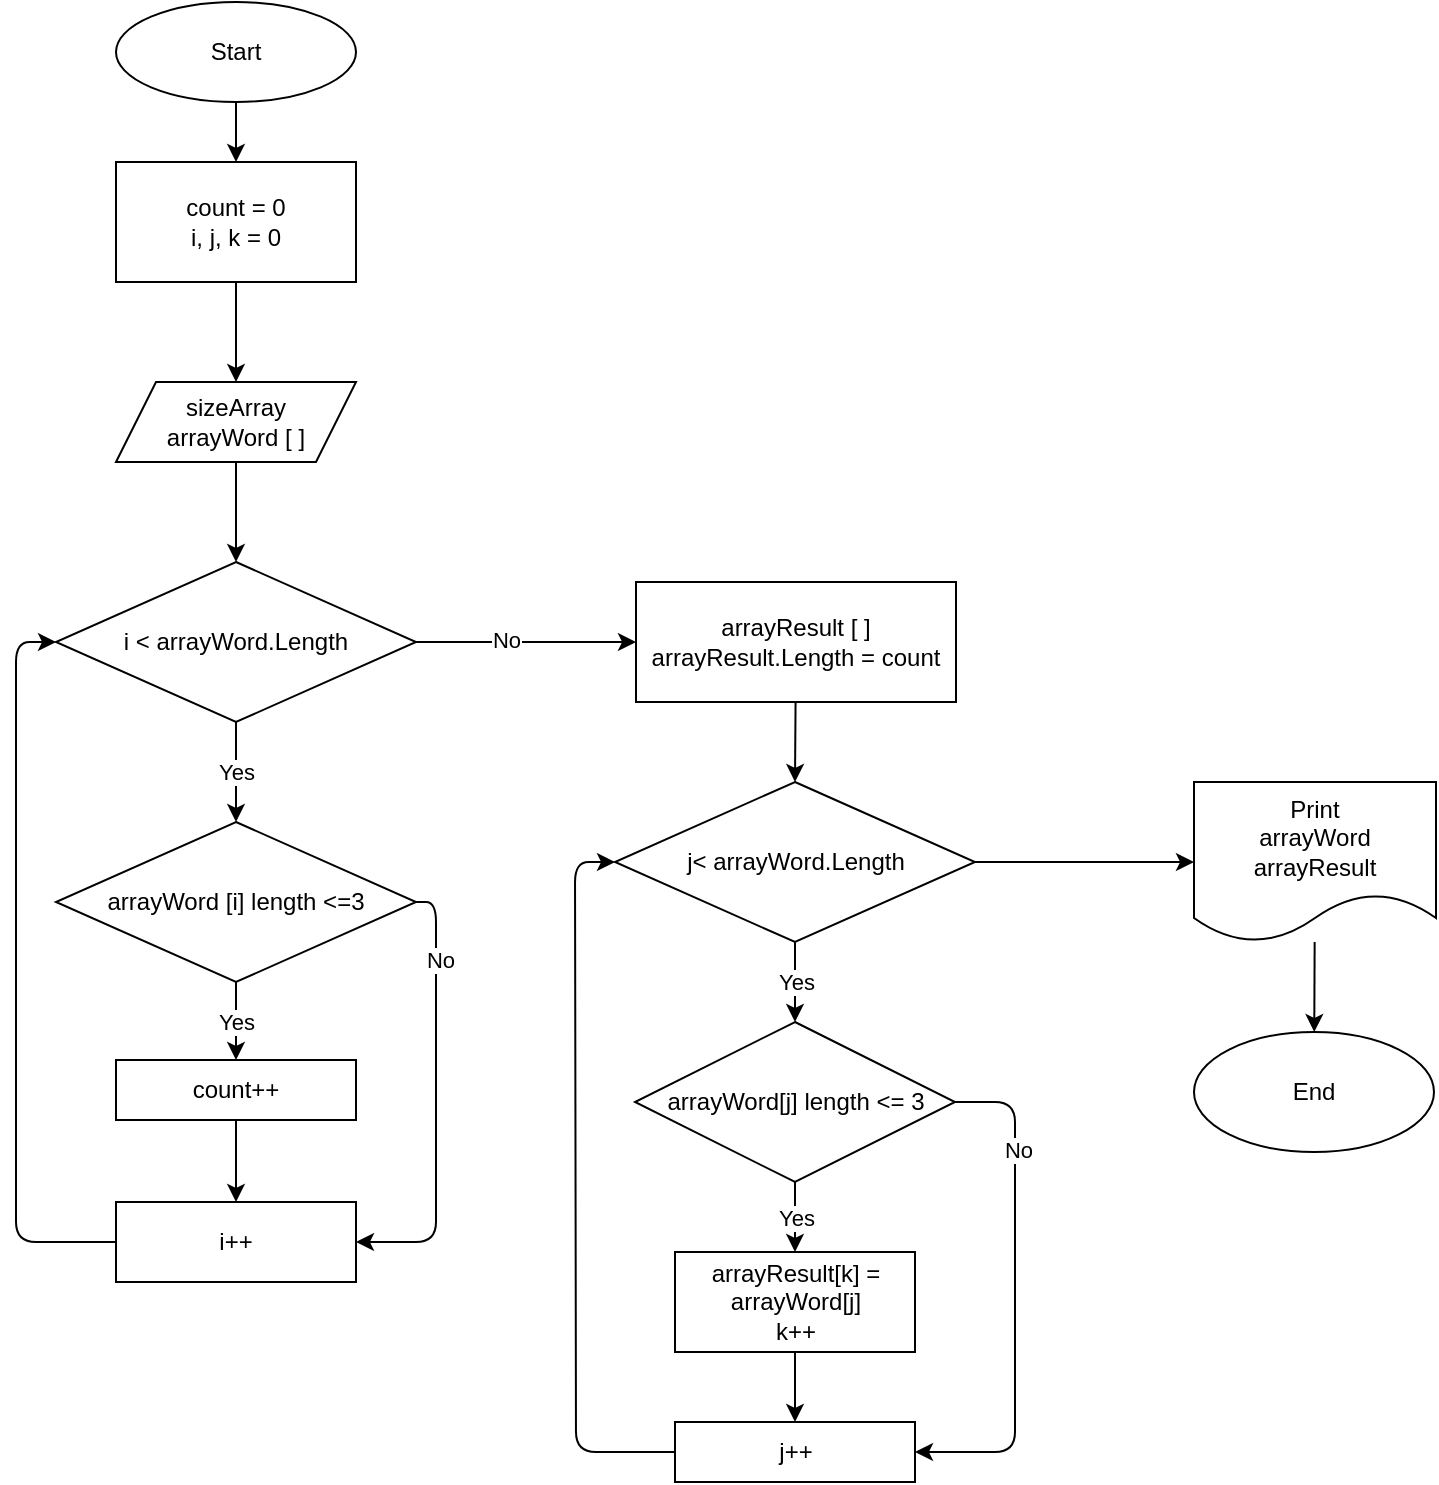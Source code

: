 <mxfile>
    <diagram id="HcOyy4xSvSospQsv1k4p" name="Страница 1">
        <mxGraphModel dx="601" dy="365" grid="1" gridSize="10" guides="1" tooltips="1" connect="1" arrows="1" fold="1" page="1" pageScale="1" pageWidth="827" pageHeight="1169" math="0" shadow="0">
            <root>
                <mxCell id="0"/>
                <mxCell id="1" parent="0"/>
                <mxCell id="4" value="" style="edgeStyle=none;html=1;" edge="1" parent="1" source="2" target="3">
                    <mxGeometry relative="1" as="geometry"/>
                </mxCell>
                <mxCell id="2" value="Start" style="ellipse;whiteSpace=wrap;html=1;" vertex="1" parent="1">
                    <mxGeometry x="90" y="40" width="120" height="50" as="geometry"/>
                </mxCell>
                <mxCell id="6" value="" style="edgeStyle=none;html=1;" edge="1" parent="1" source="3" target="5">
                    <mxGeometry relative="1" as="geometry"/>
                </mxCell>
                <mxCell id="3" value="count = 0&lt;br&gt;i, j, k = 0&lt;br&gt;" style="whiteSpace=wrap;html=1;" vertex="1" parent="1">
                    <mxGeometry x="90" y="120" width="120" height="60" as="geometry"/>
                </mxCell>
                <mxCell id="8" value="" style="edgeStyle=none;html=1;entryX=0.5;entryY=0;entryDx=0;entryDy=0;" edge="1" parent="1" source="5" target="15">
                    <mxGeometry relative="1" as="geometry"/>
                </mxCell>
                <mxCell id="5" value="sizeArray&lt;br&gt;arrayWord [ ]" style="shape=parallelogram;perimeter=parallelogramPerimeter;whiteSpace=wrap;html=1;fixedSize=1;" vertex="1" parent="1">
                    <mxGeometry x="90" y="230" width="120" height="40" as="geometry"/>
                </mxCell>
                <mxCell id="10" value="Yes" style="edgeStyle=none;html=1;" edge="1" parent="1" source="7" target="9">
                    <mxGeometry relative="1" as="geometry"/>
                </mxCell>
                <mxCell id="11" style="edgeStyle=none;html=1;exitX=0;exitY=0.5;exitDx=0;exitDy=0;entryX=0;entryY=0.5;entryDx=0;entryDy=0;strokeColor=default;" edge="1" parent="1" source="12" target="15">
                    <mxGeometry relative="1" as="geometry">
                        <Array as="points">
                            <mxPoint x="40" y="660"/>
                            <mxPoint x="40" y="584"/>
                            <mxPoint x="40" y="490"/>
                            <mxPoint x="40" y="360"/>
                        </Array>
                    </mxGeometry>
                </mxCell>
                <mxCell id="13" value="" style="edgeStyle=none;html=1;strokeColor=default;exitX=1;exitY=0.5;exitDx=0;exitDy=0;entryX=1;entryY=0.5;entryDx=0;entryDy=0;" edge="1" parent="1" source="7" target="12">
                    <mxGeometry relative="1" as="geometry">
                        <Array as="points">
                            <mxPoint x="250" y="490"/>
                            <mxPoint x="250" y="660"/>
                        </Array>
                    </mxGeometry>
                </mxCell>
                <mxCell id="32" value="No" style="edgeLabel;html=1;align=center;verticalAlign=middle;resizable=0;points=[];" vertex="1" connectable="0" parent="13">
                    <mxGeometry x="-0.648" y="2" relative="1" as="geometry">
                        <mxPoint as="offset"/>
                    </mxGeometry>
                </mxCell>
                <mxCell id="7" value="arrayWord [i] length &amp;lt;=3" style="rhombus;whiteSpace=wrap;html=1;" vertex="1" parent="1">
                    <mxGeometry x="60" y="450" width="180" height="80" as="geometry"/>
                </mxCell>
                <mxCell id="14" style="edgeStyle=none;html=1;entryX=0.5;entryY=0;entryDx=0;entryDy=0;strokeColor=default;" edge="1" parent="1" source="9" target="12">
                    <mxGeometry relative="1" as="geometry"/>
                </mxCell>
                <mxCell id="9" value="count++" style="whiteSpace=wrap;html=1;" vertex="1" parent="1">
                    <mxGeometry x="90" y="569" width="120" height="30" as="geometry"/>
                </mxCell>
                <mxCell id="12" value="i++" style="whiteSpace=wrap;html=1;" vertex="1" parent="1">
                    <mxGeometry x="90" y="640" width="120" height="40" as="geometry"/>
                </mxCell>
                <mxCell id="16" value="Yes" style="edgeStyle=none;html=1;entryX=0.5;entryY=0;entryDx=0;entryDy=0;strokeColor=default;" edge="1" parent="1" source="15" target="7">
                    <mxGeometry relative="1" as="geometry"/>
                </mxCell>
                <mxCell id="20" value="Yes" style="edgeStyle=none;html=1;strokeColor=default;" edge="1" parent="1" target="19">
                    <mxGeometry relative="1" as="geometry">
                        <mxPoint x="429.5" y="510" as="sourcePoint"/>
                    </mxGeometry>
                </mxCell>
                <mxCell id="22" value="" style="edgeStyle=none;html=1;strokeColor=default;entryX=0;entryY=0.5;entryDx=0;entryDy=0;" edge="1" parent="1" source="15" target="33">
                    <mxGeometry relative="1" as="geometry">
                        <Array as="points"/>
                    </mxGeometry>
                </mxCell>
                <mxCell id="41" value="No" style="edgeLabel;html=1;align=center;verticalAlign=middle;resizable=0;points=[];" vertex="1" connectable="0" parent="22">
                    <mxGeometry x="-0.194" y="1" relative="1" as="geometry">
                        <mxPoint as="offset"/>
                    </mxGeometry>
                </mxCell>
                <mxCell id="15" value="i &amp;lt; arrayWord.Length" style="rhombus;whiteSpace=wrap;html=1;" vertex="1" parent="1">
                    <mxGeometry x="60" y="320" width="180" height="80" as="geometry"/>
                </mxCell>
                <mxCell id="24" value="Yes" style="edgeStyle=none;html=1;strokeColor=default;" edge="1" parent="1" source="19" target="23">
                    <mxGeometry relative="1" as="geometry"/>
                </mxCell>
                <mxCell id="30" style="edgeStyle=none;html=1;exitX=1;exitY=0.5;exitDx=0;exitDy=0;entryX=1;entryY=0.5;entryDx=0;entryDy=0;strokeColor=default;" edge="1" parent="1" source="19" target="27">
                    <mxGeometry relative="1" as="geometry">
                        <Array as="points">
                            <mxPoint x="539.5" y="590"/>
                            <mxPoint x="539.5" y="765"/>
                        </Array>
                    </mxGeometry>
                </mxCell>
                <mxCell id="31" value="No" style="edgeLabel;html=1;align=center;verticalAlign=middle;resizable=0;points=[];" vertex="1" connectable="0" parent="30">
                    <mxGeometry x="-0.58" y="1" relative="1" as="geometry">
                        <mxPoint as="offset"/>
                    </mxGeometry>
                </mxCell>
                <mxCell id="19" value="arrayWord[j] length &amp;lt;= 3" style="rhombus;whiteSpace=wrap;html=1;" vertex="1" parent="1">
                    <mxGeometry x="349.5" y="550" width="160" height="80" as="geometry"/>
                </mxCell>
                <mxCell id="36" value="" style="edgeStyle=none;html=1;strokeColor=default;" edge="1" parent="1" source="21" target="35">
                    <mxGeometry relative="1" as="geometry"/>
                </mxCell>
                <mxCell id="21" value="&lt;span&gt;j&amp;lt; arrayWord.Length&lt;/span&gt;" style="rhombus;whiteSpace=wrap;html=1;" vertex="1" parent="1">
                    <mxGeometry x="339.5" y="430" width="180" height="80" as="geometry"/>
                </mxCell>
                <mxCell id="23" value="arrayResult[k] = arrayWord[j]&lt;br&gt;k++" style="whiteSpace=wrap;html=1;" vertex="1" parent="1">
                    <mxGeometry x="369.5" y="665" width="120" height="50" as="geometry"/>
                </mxCell>
                <mxCell id="28" value="" style="edgeStyle=none;html=1;strokeColor=default;exitX=0.5;exitY=1;exitDx=0;exitDy=0;" edge="1" parent="1" source="23" target="27">
                    <mxGeometry relative="1" as="geometry">
                        <mxPoint x="429.5" y="765" as="sourcePoint"/>
                    </mxGeometry>
                </mxCell>
                <mxCell id="29" style="edgeStyle=none;html=1;exitX=0;exitY=0.5;exitDx=0;exitDy=0;entryX=0;entryY=0.5;entryDx=0;entryDy=0;strokeColor=default;" edge="1" parent="1" source="27" target="21">
                    <mxGeometry relative="1" as="geometry">
                        <Array as="points">
                            <mxPoint x="320" y="765"/>
                            <mxPoint x="319.5" y="470"/>
                        </Array>
                    </mxGeometry>
                </mxCell>
                <mxCell id="27" value="j++" style="whiteSpace=wrap;html=1;" vertex="1" parent="1">
                    <mxGeometry x="369.5" y="750" width="120" height="30" as="geometry"/>
                </mxCell>
                <mxCell id="34" style="edgeStyle=none;html=1;entryX=0.5;entryY=0;entryDx=0;entryDy=0;strokeColor=default;" edge="1" parent="1" source="33" target="21">
                    <mxGeometry relative="1" as="geometry"/>
                </mxCell>
                <mxCell id="33" value="arrayResult [ ]&lt;br&gt;arrayResult.Length = count" style="rounded=0;whiteSpace=wrap;html=1;" vertex="1" parent="1">
                    <mxGeometry x="350" y="330" width="160" height="60" as="geometry"/>
                </mxCell>
                <mxCell id="40" value="" style="edgeStyle=none;html=1;strokeColor=default;" edge="1" parent="1" source="35" target="39">
                    <mxGeometry relative="1" as="geometry"/>
                </mxCell>
                <mxCell id="35" value="Print&lt;br&gt;arrayWord&lt;br&gt;arrayResult" style="shape=document;whiteSpace=wrap;html=1;boundedLbl=1;" vertex="1" parent="1">
                    <mxGeometry x="629" y="430" width="121" height="80" as="geometry"/>
                </mxCell>
                <mxCell id="39" value="End" style="ellipse;whiteSpace=wrap;html=1;" vertex="1" parent="1">
                    <mxGeometry x="629" y="555" width="120" height="60" as="geometry"/>
                </mxCell>
            </root>
        </mxGraphModel>
    </diagram>
</mxfile>